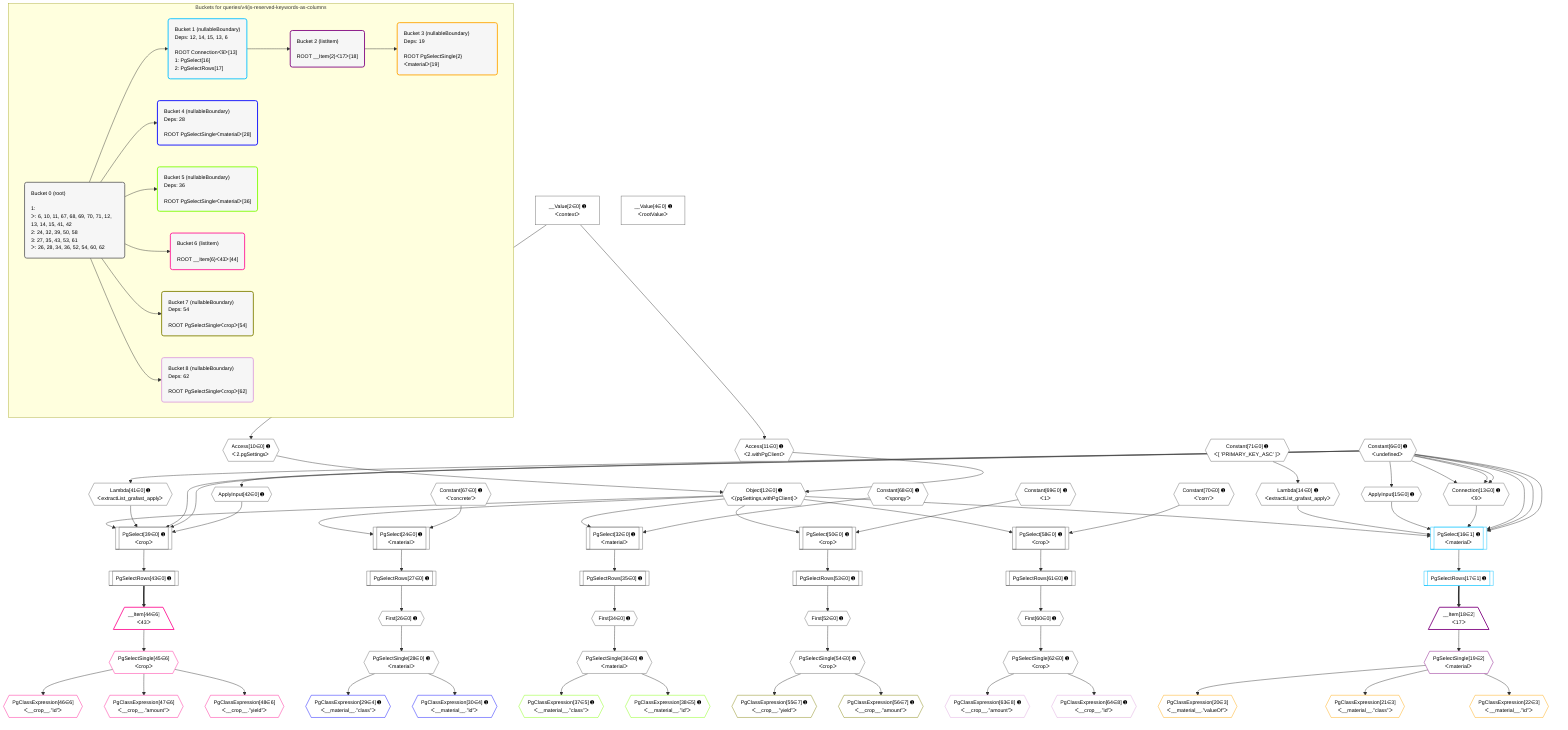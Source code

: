 %%{init: {'themeVariables': { 'fontSize': '12px'}}}%%
graph TD
    classDef path fill:#eee,stroke:#000,color:#000
    classDef plan fill:#fff,stroke-width:1px,color:#000
    classDef itemplan fill:#fff,stroke-width:2px,color:#000
    classDef unbatchedplan fill:#dff,stroke-width:1px,color:#000
    classDef sideeffectplan fill:#fcc,stroke-width:2px,color:#000
    classDef bucket fill:#f6f6f6,color:#000,stroke-width:2px,text-align:left


    %% plan dependencies
    PgSelect39[["PgSelect[39∈0] ➊<br />ᐸcropᐳ"]]:::plan
    Object12{{"Object[12∈0] ➊<br />ᐸ{pgSettings,withPgClient}ᐳ"}}:::plan
    Lambda41{{"Lambda[41∈0] ➊<br />ᐸextractList_grafast_applyᐳ"}}:::plan
    Constant6{{"Constant[6∈0] ➊<br />ᐸundefinedᐳ"}}:::plan
    ApplyInput42{{"ApplyInput[42∈0] ➊"}}:::plan
    Object12 & Lambda41 & Constant6 & Constant6 & ApplyInput42 --> PgSelect39
    Connection13{{"Connection[13∈0] ➊<br />ᐸ9ᐳ"}}:::plan
    Constant6 & Constant6 & Constant6 --> Connection13
    Access10{{"Access[10∈0] ➊<br />ᐸ2.pgSettingsᐳ"}}:::plan
    Access11{{"Access[11∈0] ➊<br />ᐸ2.withPgClientᐳ"}}:::plan
    Access10 & Access11 --> Object12
    PgSelect24[["PgSelect[24∈0] ➊<br />ᐸmaterialᐳ"]]:::plan
    Constant67{{"Constant[67∈0] ➊<br />ᐸ'concrete'ᐳ"}}:::plan
    Object12 & Constant67 --> PgSelect24
    PgSelect32[["PgSelect[32∈0] ➊<br />ᐸmaterialᐳ"]]:::plan
    Constant68{{"Constant[68∈0] ➊<br />ᐸ'spongy'ᐳ"}}:::plan
    Object12 & Constant68 --> PgSelect32
    PgSelect50[["PgSelect[50∈0] ➊<br />ᐸcropᐳ"]]:::plan
    Constant69{{"Constant[69∈0] ➊<br />ᐸ1ᐳ"}}:::plan
    Object12 & Constant69 --> PgSelect50
    PgSelect58[["PgSelect[58∈0] ➊<br />ᐸcropᐳ"]]:::plan
    Constant70{{"Constant[70∈0] ➊<br />ᐸ'corn'ᐳ"}}:::plan
    Object12 & Constant70 --> PgSelect58
    __Value2["__Value[2∈0] ➊<br />ᐸcontextᐳ"]:::plan
    __Value2 --> Access10
    __Value2 --> Access11
    Lambda14{{"Lambda[14∈0] ➊<br />ᐸextractList_grafast_applyᐳ"}}:::plan
    Constant71{{"Constant[71∈0] ➊<br />ᐸ[ 'PRIMARY_KEY_ASC' ]ᐳ"}}:::plan
    Constant71 --> Lambda14
    ApplyInput15{{"ApplyInput[15∈0] ➊"}}:::plan
    Constant6 --> ApplyInput15
    First26{{"First[26∈0] ➊"}}:::plan
    PgSelectRows27[["PgSelectRows[27∈0] ➊"]]:::plan
    PgSelectRows27 --> First26
    PgSelect24 --> PgSelectRows27
    PgSelectSingle28{{"PgSelectSingle[28∈0] ➊<br />ᐸmaterialᐳ"}}:::plan
    First26 --> PgSelectSingle28
    First34{{"First[34∈0] ➊"}}:::plan
    PgSelectRows35[["PgSelectRows[35∈0] ➊"]]:::plan
    PgSelectRows35 --> First34
    PgSelect32 --> PgSelectRows35
    PgSelectSingle36{{"PgSelectSingle[36∈0] ➊<br />ᐸmaterialᐳ"}}:::plan
    First34 --> PgSelectSingle36
    Constant6 --> Lambda41
    Constant6 --> ApplyInput42
    PgSelectRows43[["PgSelectRows[43∈0] ➊"]]:::plan
    PgSelect39 --> PgSelectRows43
    First52{{"First[52∈0] ➊"}}:::plan
    PgSelectRows53[["PgSelectRows[53∈0] ➊"]]:::plan
    PgSelectRows53 --> First52
    PgSelect50 --> PgSelectRows53
    PgSelectSingle54{{"PgSelectSingle[54∈0] ➊<br />ᐸcropᐳ"}}:::plan
    First52 --> PgSelectSingle54
    First60{{"First[60∈0] ➊"}}:::plan
    PgSelectRows61[["PgSelectRows[61∈0] ➊"]]:::plan
    PgSelectRows61 --> First60
    PgSelect58 --> PgSelectRows61
    PgSelectSingle62{{"PgSelectSingle[62∈0] ➊<br />ᐸcropᐳ"}}:::plan
    First60 --> PgSelectSingle62
    __Value4["__Value[4∈0] ➊<br />ᐸrootValueᐳ"]:::plan
    PgSelect16[["PgSelect[16∈1] ➊<br />ᐸmaterialᐳ"]]:::plan
    Object12 & Lambda14 & ApplyInput15 & Connection13 & Constant6 & Constant6 & Constant6 --> PgSelect16
    PgSelectRows17[["PgSelectRows[17∈1] ➊"]]:::plan
    PgSelect16 --> PgSelectRows17
    __Item18[/"__Item[18∈2]<br />ᐸ17ᐳ"\]:::itemplan
    PgSelectRows17 ==> __Item18
    PgSelectSingle19{{"PgSelectSingle[19∈2]<br />ᐸmaterialᐳ"}}:::plan
    __Item18 --> PgSelectSingle19
    PgClassExpression20{{"PgClassExpression[20∈3]<br />ᐸ__material__.”valueOf”ᐳ"}}:::plan
    PgSelectSingle19 --> PgClassExpression20
    PgClassExpression21{{"PgClassExpression[21∈3]<br />ᐸ__material__.”class”ᐳ"}}:::plan
    PgSelectSingle19 --> PgClassExpression21
    PgClassExpression22{{"PgClassExpression[22∈3]<br />ᐸ__material__.”id”ᐳ"}}:::plan
    PgSelectSingle19 --> PgClassExpression22
    PgClassExpression29{{"PgClassExpression[29∈4] ➊<br />ᐸ__material__.”class”ᐳ"}}:::plan
    PgSelectSingle28 --> PgClassExpression29
    PgClassExpression30{{"PgClassExpression[30∈4] ➊<br />ᐸ__material__.”id”ᐳ"}}:::plan
    PgSelectSingle28 --> PgClassExpression30
    PgClassExpression37{{"PgClassExpression[37∈5] ➊<br />ᐸ__material__.”class”ᐳ"}}:::plan
    PgSelectSingle36 --> PgClassExpression37
    PgClassExpression38{{"PgClassExpression[38∈5] ➊<br />ᐸ__material__.”id”ᐳ"}}:::plan
    PgSelectSingle36 --> PgClassExpression38
    __Item44[/"__Item[44∈6]<br />ᐸ43ᐳ"\]:::itemplan
    PgSelectRows43 ==> __Item44
    PgSelectSingle45{{"PgSelectSingle[45∈6]<br />ᐸcropᐳ"}}:::plan
    __Item44 --> PgSelectSingle45
    PgClassExpression46{{"PgClassExpression[46∈6]<br />ᐸ__crop__.”id”ᐳ"}}:::plan
    PgSelectSingle45 --> PgClassExpression46
    PgClassExpression47{{"PgClassExpression[47∈6]<br />ᐸ__crop__.”amount”ᐳ"}}:::plan
    PgSelectSingle45 --> PgClassExpression47
    PgClassExpression48{{"PgClassExpression[48∈6]<br />ᐸ__crop__.”yield”ᐳ"}}:::plan
    PgSelectSingle45 --> PgClassExpression48
    PgClassExpression55{{"PgClassExpression[55∈7] ➊<br />ᐸ__crop__.”yield”ᐳ"}}:::plan
    PgSelectSingle54 --> PgClassExpression55
    PgClassExpression56{{"PgClassExpression[56∈7] ➊<br />ᐸ__crop__.”amount”ᐳ"}}:::plan
    PgSelectSingle54 --> PgClassExpression56
    PgClassExpression63{{"PgClassExpression[63∈8] ➊<br />ᐸ__crop__.”amount”ᐳ"}}:::plan
    PgSelectSingle62 --> PgClassExpression63
    PgClassExpression64{{"PgClassExpression[64∈8] ➊<br />ᐸ__crop__.”id”ᐳ"}}:::plan
    PgSelectSingle62 --> PgClassExpression64

    %% define steps

    subgraph "Buckets for queries/v4/js-reserved-keywords-as-columns"
    Bucket0("Bucket 0 (root)<br /><br />1: <br />ᐳ: 6, 10, 11, 67, 68, 69, 70, 71, 12, 13, 14, 15, 41, 42<br />2: 24, 32, 39, 50, 58<br />3: 27, 35, 43, 53, 61<br />ᐳ: 26, 28, 34, 36, 52, 54, 60, 62"):::bucket
    classDef bucket0 stroke:#696969
    class Bucket0,__Value2,__Value4,Constant6,Access10,Access11,Object12,Connection13,Lambda14,ApplyInput15,PgSelect24,First26,PgSelectRows27,PgSelectSingle28,PgSelect32,First34,PgSelectRows35,PgSelectSingle36,PgSelect39,Lambda41,ApplyInput42,PgSelectRows43,PgSelect50,First52,PgSelectRows53,PgSelectSingle54,PgSelect58,First60,PgSelectRows61,PgSelectSingle62,Constant67,Constant68,Constant69,Constant70,Constant71 bucket0
    Bucket1("Bucket 1 (nullableBoundary)<br />Deps: 12, 14, 15, 13, 6<br /><br />ROOT Connectionᐸ9ᐳ[13]<br />1: PgSelect[16]<br />2: PgSelectRows[17]"):::bucket
    classDef bucket1 stroke:#00bfff
    class Bucket1,PgSelect16,PgSelectRows17 bucket1
    Bucket2("Bucket 2 (listItem)<br /><br />ROOT __Item{2}ᐸ17ᐳ[18]"):::bucket
    classDef bucket2 stroke:#7f007f
    class Bucket2,__Item18,PgSelectSingle19 bucket2
    Bucket3("Bucket 3 (nullableBoundary)<br />Deps: 19<br /><br />ROOT PgSelectSingle{2}ᐸmaterialᐳ[19]"):::bucket
    classDef bucket3 stroke:#ffa500
    class Bucket3,PgClassExpression20,PgClassExpression21,PgClassExpression22 bucket3
    Bucket4("Bucket 4 (nullableBoundary)<br />Deps: 28<br /><br />ROOT PgSelectSingleᐸmaterialᐳ[28]"):::bucket
    classDef bucket4 stroke:#0000ff
    class Bucket4,PgClassExpression29,PgClassExpression30 bucket4
    Bucket5("Bucket 5 (nullableBoundary)<br />Deps: 36<br /><br />ROOT PgSelectSingleᐸmaterialᐳ[36]"):::bucket
    classDef bucket5 stroke:#7fff00
    class Bucket5,PgClassExpression37,PgClassExpression38 bucket5
    Bucket6("Bucket 6 (listItem)<br /><br />ROOT __Item{6}ᐸ43ᐳ[44]"):::bucket
    classDef bucket6 stroke:#ff1493
    class Bucket6,__Item44,PgSelectSingle45,PgClassExpression46,PgClassExpression47,PgClassExpression48 bucket6
    Bucket7("Bucket 7 (nullableBoundary)<br />Deps: 54<br /><br />ROOT PgSelectSingleᐸcropᐳ[54]"):::bucket
    classDef bucket7 stroke:#808000
    class Bucket7,PgClassExpression55,PgClassExpression56 bucket7
    Bucket8("Bucket 8 (nullableBoundary)<br />Deps: 62<br /><br />ROOT PgSelectSingleᐸcropᐳ[62]"):::bucket
    classDef bucket8 stroke:#dda0dd
    class Bucket8,PgClassExpression63,PgClassExpression64 bucket8
    Bucket0 --> Bucket1 & Bucket4 & Bucket5 & Bucket6 & Bucket7 & Bucket8
    Bucket1 --> Bucket2
    Bucket2 --> Bucket3
    end